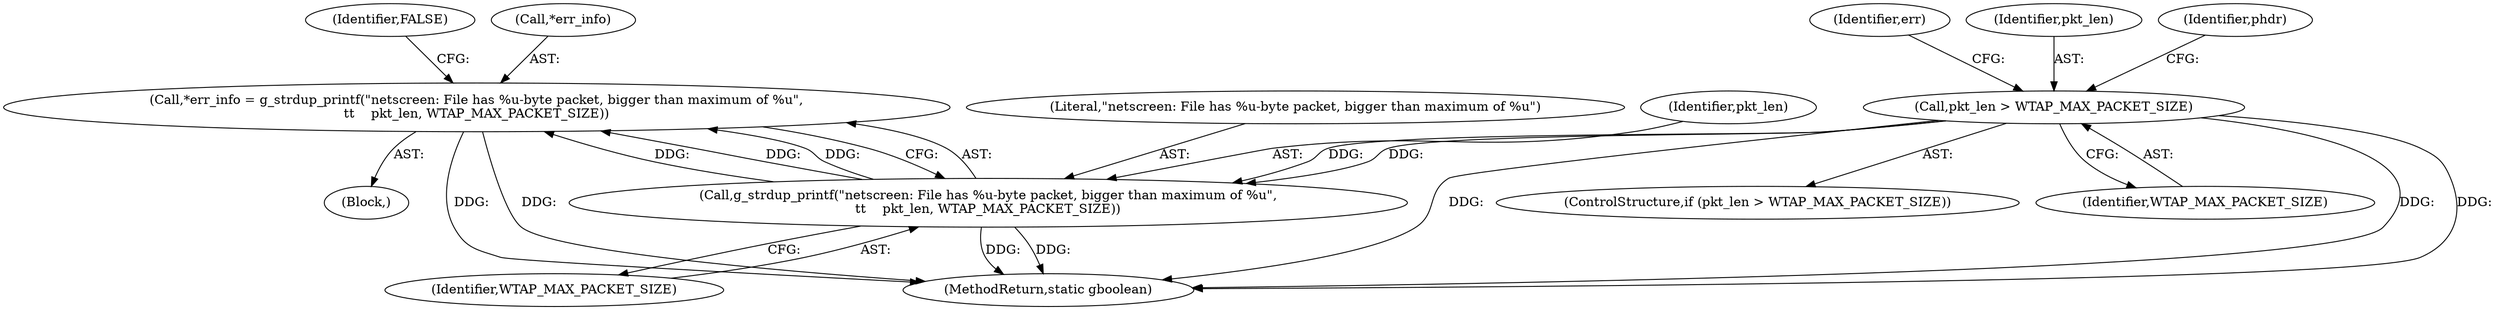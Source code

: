 digraph "0_wireshark_6a140eca7b78b230f1f90a739a32257476513c78_2@API" {
"1000179" [label="(Call,*err_info = g_strdup_printf(\"netscreen: File has %u-byte packet, bigger than maximum of %u\",\n\t\t    pkt_len, WTAP_MAX_PACKET_SIZE))"];
"1000182" [label="(Call,g_strdup_printf(\"netscreen: File has %u-byte packet, bigger than maximum of %u\",\n\t\t    pkt_len, WTAP_MAX_PACKET_SIZE))"];
"1000171" [label="(Call,pkt_len > WTAP_MAX_PACKET_SIZE)"];
"1000204" [label="(MethodReturn,static gboolean)"];
"1000173" [label="(Identifier,WTAP_MAX_PACKET_SIZE)"];
"1000177" [label="(Identifier,err)"];
"1000182" [label="(Call,g_strdup_printf(\"netscreen: File has %u-byte packet, bigger than maximum of %u\",\n\t\t    pkt_len, WTAP_MAX_PACKET_SIZE))"];
"1000174" [label="(Block,)"];
"1000170" [label="(ControlStructure,if (pkt_len > WTAP_MAX_PACKET_SIZE))"];
"1000172" [label="(Identifier,pkt_len)"];
"1000191" [label="(Identifier,phdr)"];
"1000179" [label="(Call,*err_info = g_strdup_printf(\"netscreen: File has %u-byte packet, bigger than maximum of %u\",\n\t\t    pkt_len, WTAP_MAX_PACKET_SIZE))"];
"1000187" [label="(Identifier,FALSE)"];
"1000185" [label="(Identifier,WTAP_MAX_PACKET_SIZE)"];
"1000171" [label="(Call,pkt_len > WTAP_MAX_PACKET_SIZE)"];
"1000183" [label="(Literal,\"netscreen: File has %u-byte packet, bigger than maximum of %u\")"];
"1000184" [label="(Identifier,pkt_len)"];
"1000180" [label="(Call,*err_info)"];
"1000179" -> "1000174"  [label="AST: "];
"1000179" -> "1000182"  [label="CFG: "];
"1000180" -> "1000179"  [label="AST: "];
"1000182" -> "1000179"  [label="AST: "];
"1000187" -> "1000179"  [label="CFG: "];
"1000179" -> "1000204"  [label="DDG: "];
"1000179" -> "1000204"  [label="DDG: "];
"1000182" -> "1000179"  [label="DDG: "];
"1000182" -> "1000179"  [label="DDG: "];
"1000182" -> "1000179"  [label="DDG: "];
"1000182" -> "1000185"  [label="CFG: "];
"1000183" -> "1000182"  [label="AST: "];
"1000184" -> "1000182"  [label="AST: "];
"1000185" -> "1000182"  [label="AST: "];
"1000182" -> "1000204"  [label="DDG: "];
"1000182" -> "1000204"  [label="DDG: "];
"1000171" -> "1000182"  [label="DDG: "];
"1000171" -> "1000182"  [label="DDG: "];
"1000171" -> "1000170"  [label="AST: "];
"1000171" -> "1000173"  [label="CFG: "];
"1000172" -> "1000171"  [label="AST: "];
"1000173" -> "1000171"  [label="AST: "];
"1000177" -> "1000171"  [label="CFG: "];
"1000191" -> "1000171"  [label="CFG: "];
"1000171" -> "1000204"  [label="DDG: "];
"1000171" -> "1000204"  [label="DDG: "];
"1000171" -> "1000204"  [label="DDG: "];
}
